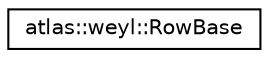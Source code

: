 digraph "Graphical Class Hierarchy"
{
  edge [fontname="Helvetica",fontsize="10",labelfontname="Helvetica",labelfontsize="10"];
  node [fontname="Helvetica",fontsize="10",shape=record];
  rankdir="LR";
  Node1 [label="atlas::weyl::RowBase",height=0.2,width=0.4,color="black", fillcolor="white", style="filled",URL="$classatlas_1_1weyl_1_1RowBase.html",tooltip="Represents one row of a transducer table for a Weyl group. "];
}
